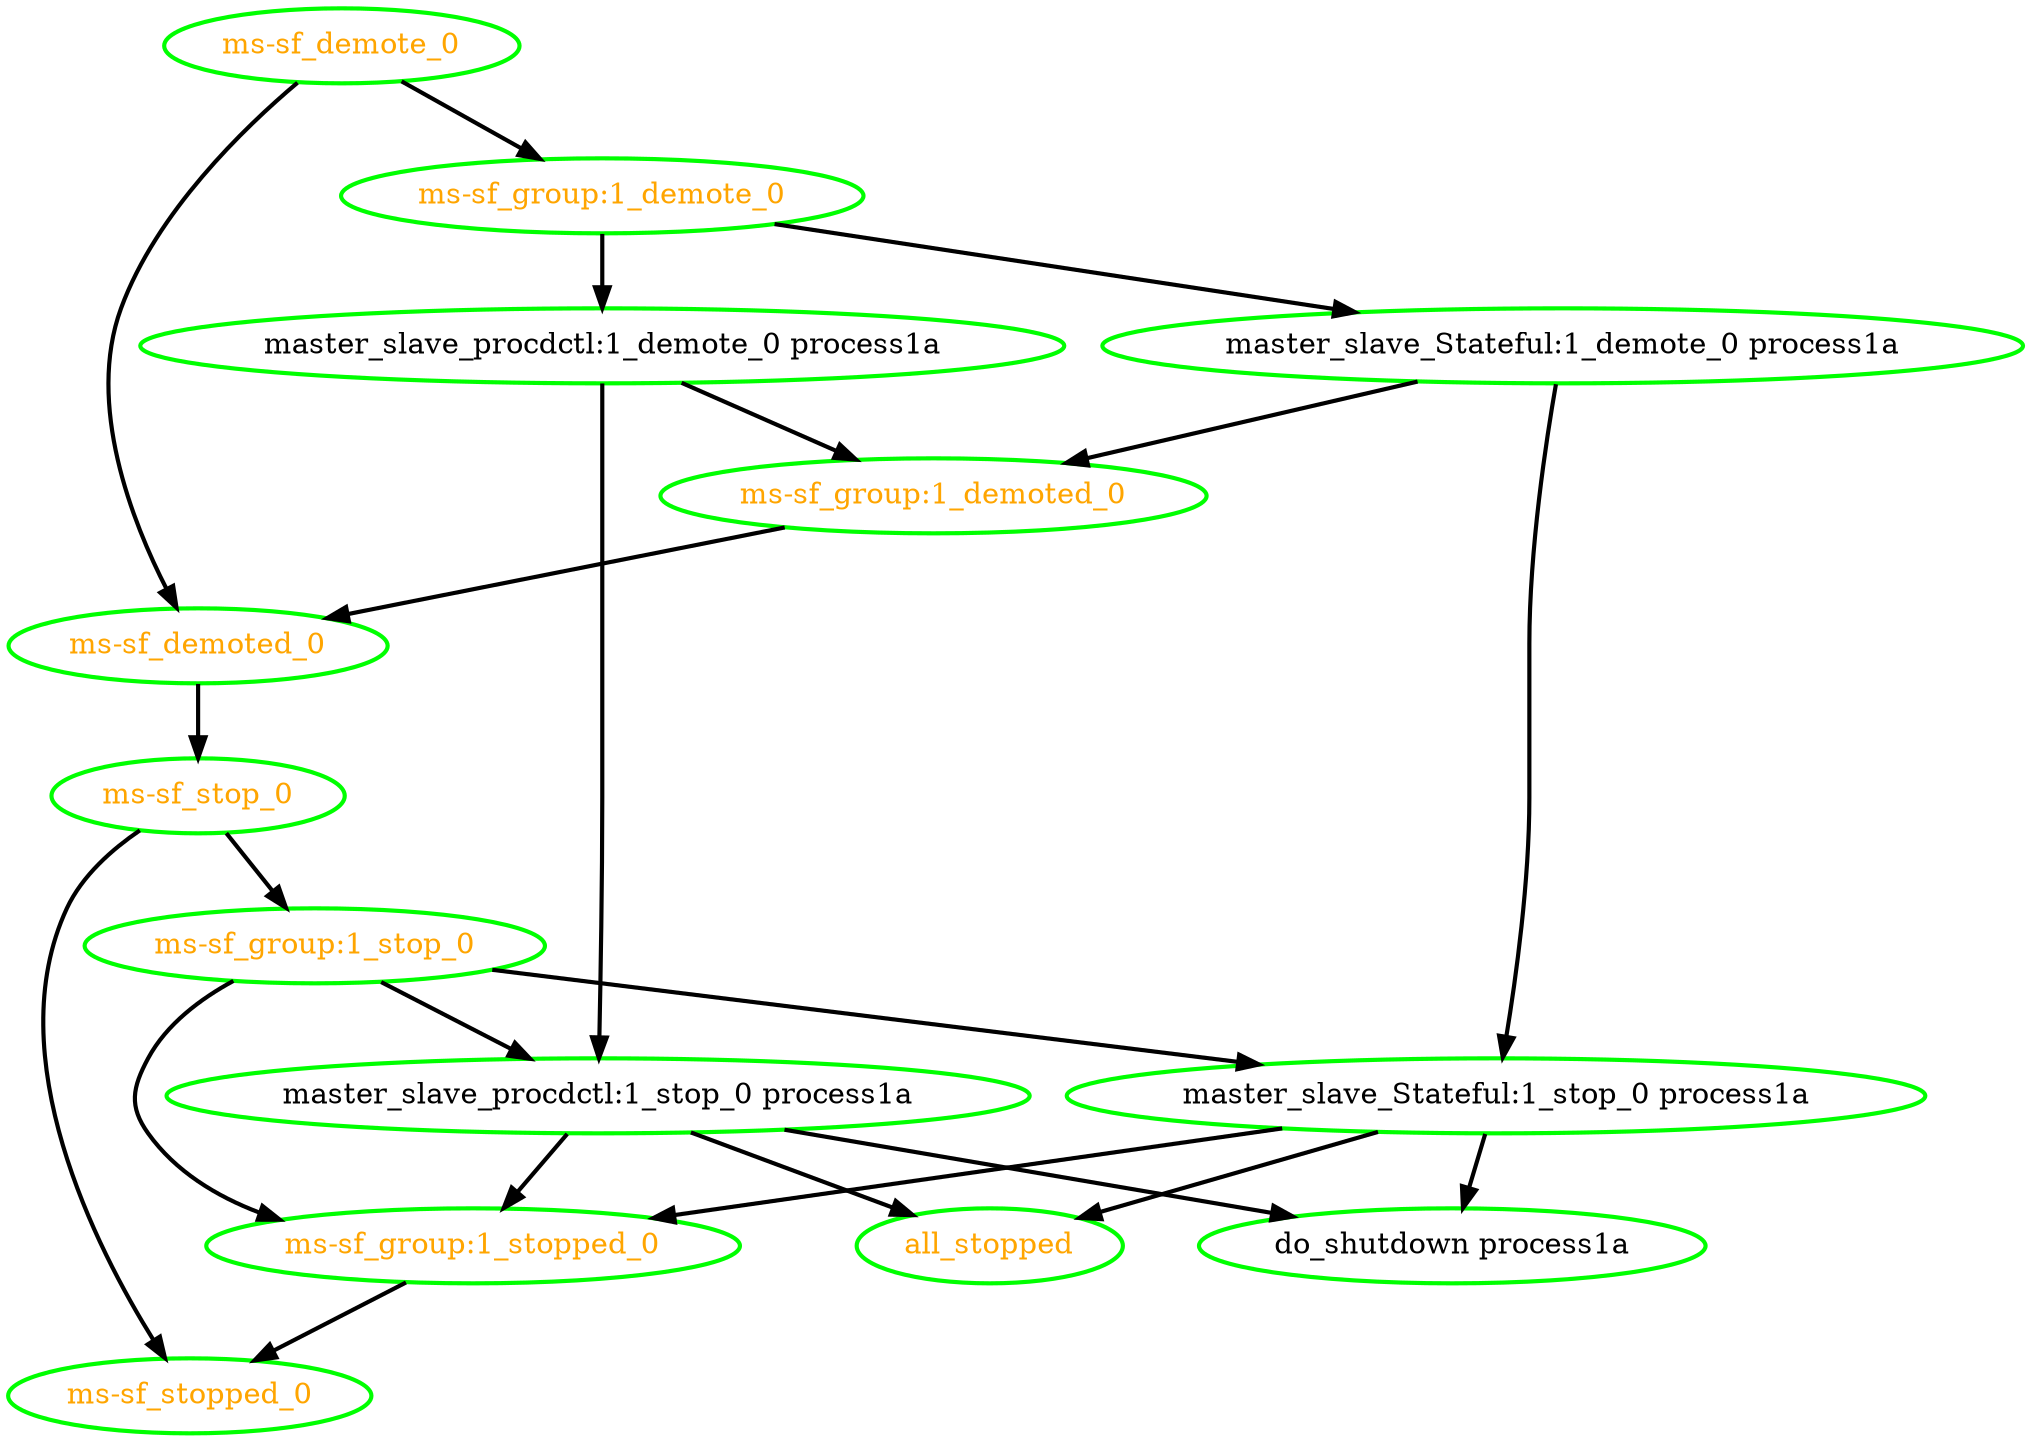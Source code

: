 digraph "g" {
"all_stopped" [ style=bold color="green" fontcolor="orange" ]
"do_shutdown process1a" [ style=bold color="green" fontcolor="black" ]
"master_slave_Stateful:1_demote_0 process1a" -> "master_slave_Stateful:1_stop_0 process1a" [ style = bold]
"master_slave_Stateful:1_demote_0 process1a" -> "ms-sf_group:1_demoted_0" [ style = bold]
"master_slave_Stateful:1_demote_0 process1a" [ style=bold color="green" fontcolor="black" ]
"master_slave_Stateful:1_stop_0 process1a" -> "all_stopped" [ style = bold]
"master_slave_Stateful:1_stop_0 process1a" -> "do_shutdown process1a" [ style = bold]
"master_slave_Stateful:1_stop_0 process1a" -> "ms-sf_group:1_stopped_0" [ style = bold]
"master_slave_Stateful:1_stop_0 process1a" [ style=bold color="green" fontcolor="black" ]
"master_slave_procdctl:1_demote_0 process1a" -> "master_slave_procdctl:1_stop_0 process1a" [ style = bold]
"master_slave_procdctl:1_demote_0 process1a" -> "ms-sf_group:1_demoted_0" [ style = bold]
"master_slave_procdctl:1_demote_0 process1a" [ style=bold color="green" fontcolor="black" ]
"master_slave_procdctl:1_stop_0 process1a" -> "all_stopped" [ style = bold]
"master_slave_procdctl:1_stop_0 process1a" -> "do_shutdown process1a" [ style = bold]
"master_slave_procdctl:1_stop_0 process1a" -> "ms-sf_group:1_stopped_0" [ style = bold]
"master_slave_procdctl:1_stop_0 process1a" [ style=bold color="green" fontcolor="black" ]
"ms-sf_demote_0" -> "ms-sf_demoted_0" [ style = bold]
"ms-sf_demote_0" -> "ms-sf_group:1_demote_0" [ style = bold]
"ms-sf_demote_0" [ style=bold color="green" fontcolor="orange" ]
"ms-sf_demoted_0" -> "ms-sf_stop_0" [ style = bold]
"ms-sf_demoted_0" [ style=bold color="green" fontcolor="orange" ]
"ms-sf_group:1_demote_0" -> "master_slave_Stateful:1_demote_0 process1a" [ style = bold]
"ms-sf_group:1_demote_0" -> "master_slave_procdctl:1_demote_0 process1a" [ style = bold]
"ms-sf_group:1_demote_0" [ style=bold color="green" fontcolor="orange" ]
"ms-sf_group:1_demoted_0" -> "ms-sf_demoted_0" [ style = bold]
"ms-sf_group:1_demoted_0" [ style=bold color="green" fontcolor="orange" ]
"ms-sf_group:1_stop_0" -> "master_slave_Stateful:1_stop_0 process1a" [ style = bold]
"ms-sf_group:1_stop_0" -> "master_slave_procdctl:1_stop_0 process1a" [ style = bold]
"ms-sf_group:1_stop_0" -> "ms-sf_group:1_stopped_0" [ style = bold]
"ms-sf_group:1_stop_0" [ style=bold color="green" fontcolor="orange" ]
"ms-sf_group:1_stopped_0" -> "ms-sf_stopped_0" [ style = bold]
"ms-sf_group:1_stopped_0" [ style=bold color="green" fontcolor="orange" ]
"ms-sf_stop_0" -> "ms-sf_group:1_stop_0" [ style = bold]
"ms-sf_stop_0" -> "ms-sf_stopped_0" [ style = bold]
"ms-sf_stop_0" [ style=bold color="green" fontcolor="orange" ]
"ms-sf_stopped_0" [ style=bold color="green" fontcolor="orange" ]
}
